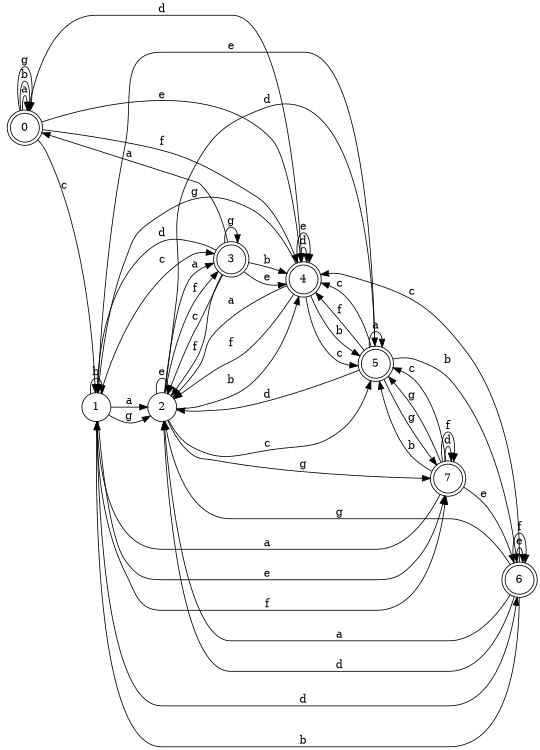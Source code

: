 digraph n7_7 {
__start0 [label="" shape="none"];

rankdir=LR;
size="8,5";

s0 [style="rounded,filled", color="black", fillcolor="white" shape="doublecircle", label="0"];
s1 [style="filled", color="black", fillcolor="white" shape="circle", label="1"];
s2 [style="filled", color="black", fillcolor="white" shape="circle", label="2"];
s3 [style="rounded,filled", color="black", fillcolor="white" shape="doublecircle", label="3"];
s4 [style="rounded,filled", color="black", fillcolor="white" shape="doublecircle", label="4"];
s5 [style="rounded,filled", color="black", fillcolor="white" shape="doublecircle", label="5"];
s6 [style="rounded,filled", color="black", fillcolor="white" shape="doublecircle", label="6"];
s7 [style="rounded,filled", color="black", fillcolor="white" shape="doublecircle", label="7"];
s0 -> s0 [label="a"];
s0 -> s0 [label="b"];
s0 -> s1 [label="c"];
s0 -> s4 [label="d"];
s0 -> s4 [label="e"];
s0 -> s4 [label="f"];
s0 -> s0 [label="g"];
s1 -> s2 [label="a"];
s1 -> s1 [label="b"];
s1 -> s3 [label="c"];
s1 -> s6 [label="d"];
s1 -> s7 [label="e"];
s1 -> s7 [label="f"];
s1 -> s2 [label="g"];
s2 -> s3 [label="a"];
s2 -> s4 [label="b"];
s2 -> s5 [label="c"];
s2 -> s5 [label="d"];
s2 -> s2 [label="e"];
s2 -> s3 [label="f"];
s2 -> s7 [label="g"];
s3 -> s0 [label="a"];
s3 -> s4 [label="b"];
s3 -> s2 [label="c"];
s3 -> s1 [label="d"];
s3 -> s4 [label="e"];
s3 -> s2 [label="f"];
s3 -> s3 [label="g"];
s4 -> s2 [label="a"];
s4 -> s5 [label="b"];
s4 -> s5 [label="c"];
s4 -> s4 [label="d"];
s4 -> s4 [label="e"];
s4 -> s2 [label="f"];
s4 -> s1 [label="g"];
s5 -> s5 [label="a"];
s5 -> s6 [label="b"];
s5 -> s4 [label="c"];
s5 -> s2 [label="d"];
s5 -> s1 [label="e"];
s5 -> s4 [label="f"];
s5 -> s7 [label="g"];
s6 -> s2 [label="a"];
s6 -> s1 [label="b"];
s6 -> s4 [label="c"];
s6 -> s2 [label="d"];
s6 -> s6 [label="e"];
s6 -> s6 [label="f"];
s6 -> s2 [label="g"];
s7 -> s1 [label="a"];
s7 -> s5 [label="b"];
s7 -> s5 [label="c"];
s7 -> s7 [label="d"];
s7 -> s6 [label="e"];
s7 -> s7 [label="f"];
s7 -> s5 [label="g"];

}